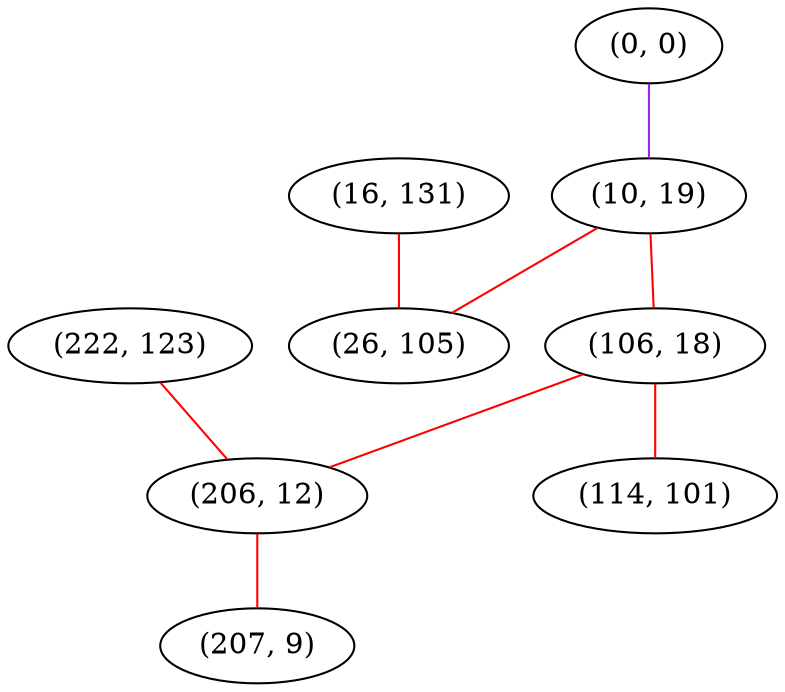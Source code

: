 graph "" {
"(222, 123)";
"(0, 0)";
"(16, 131)";
"(10, 19)";
"(26, 105)";
"(106, 18)";
"(206, 12)";
"(207, 9)";
"(114, 101)";
"(222, 123)" -- "(206, 12)"  [color=red, key=0, weight=1];
"(0, 0)" -- "(10, 19)"  [color=purple, key=0, weight=4];
"(16, 131)" -- "(26, 105)"  [color=red, key=0, weight=1];
"(10, 19)" -- "(26, 105)"  [color=red, key=0, weight=1];
"(10, 19)" -- "(106, 18)"  [color=red, key=0, weight=1];
"(106, 18)" -- "(206, 12)"  [color=red, key=0, weight=1];
"(106, 18)" -- "(114, 101)"  [color=red, key=0, weight=1];
"(206, 12)" -- "(207, 9)"  [color=red, key=0, weight=1];
}

